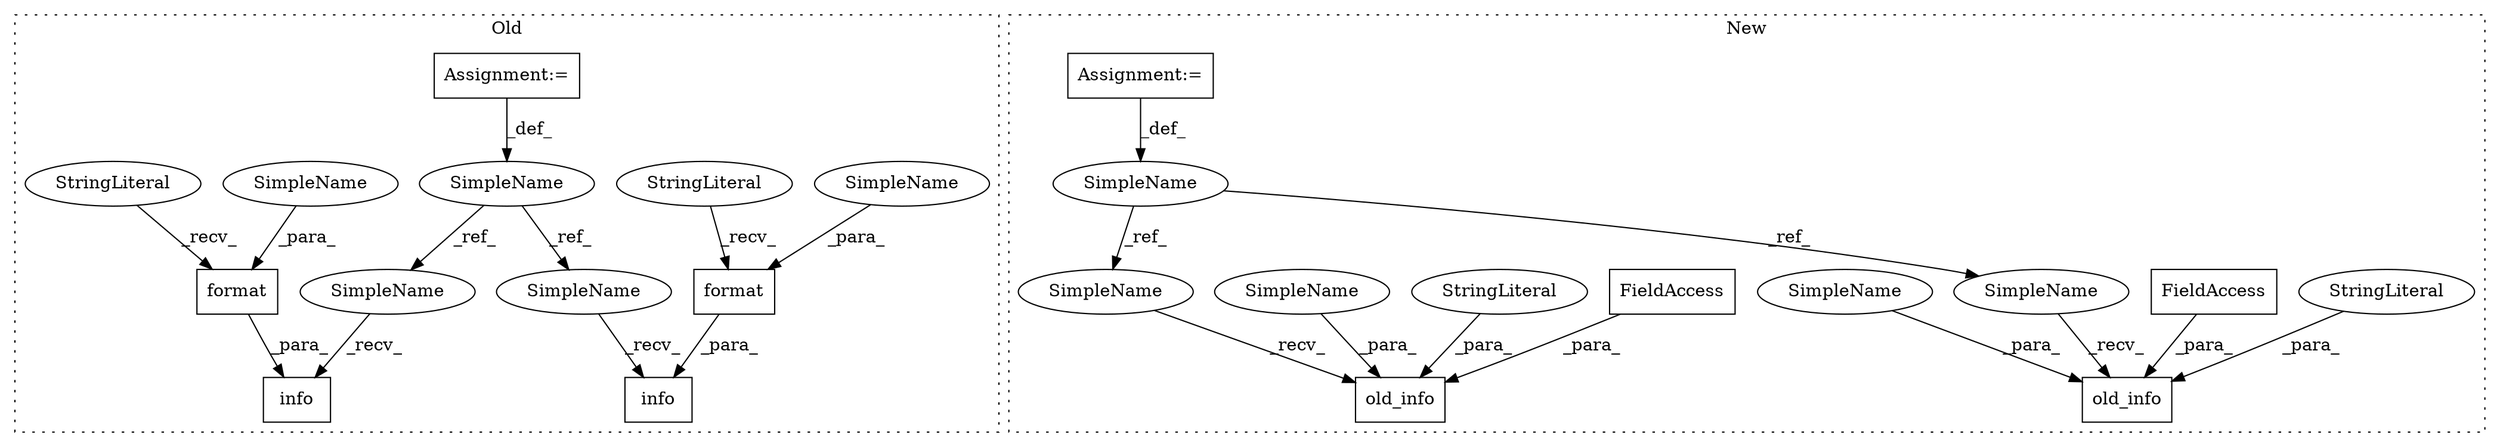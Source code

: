 digraph G {
subgraph cluster0 {
1 [label="format" a="32" s="10185,10227" l="7,1" shape="box"];
3 [label="StringLiteral" a="45" s="10053" l="131" shape="ellipse"];
6 [label="info" a="32" s="10048,10228" l="5,1" shape="box"];
8 [label="Assignment:=" a="7" s="9430" l="6" shape="box"];
12 [label="SimpleName" a="42" s="9430" l="6" shape="ellipse"];
13 [label="info" a="32" s="9718,9895" l="5,1" shape="box"];
14 [label="format" a="32" s="9852,9894" l="7,1" shape="box"];
15 [label="StringLiteral" a="45" s="9723" l="128" shape="ellipse"];
17 [label="SimpleName" a="42" s="10221" l="6" shape="ellipse"];
18 [label="SimpleName" a="42" s="9888" l="6" shape="ellipse"];
23 [label="SimpleName" a="42" s="9711" l="6" shape="ellipse"];
24 [label="SimpleName" a="42" s="10041" l="6" shape="ellipse"];
label = "Old";
style="dotted";
}
subgraph cluster1 {
2 [label="old_info" a="32" s="15490,15670" l="9,1" shape="box"];
4 [label="StringLiteral" a="45" s="15506" l="128" shape="ellipse"];
5 [label="FieldAccess" a="22" s="15499" l="6" shape="box"];
7 [label="Assignment:=" a="7" s="15120" l="10" shape="box"];
9 [label="SimpleName" a="42" s="15120" l="10" shape="ellipse"];
10 [label="old_info" a="32" s="15860,16043" l="9,1" shape="box"];
11 [label="FieldAccess" a="22" s="15869" l="6" shape="box"];
16 [label="StringLiteral" a="45" s="15876" l="131" shape="ellipse"];
19 [label="SimpleName" a="42" s="15849" l="10" shape="ellipse"];
20 [label="SimpleName" a="42" s="15479" l="10" shape="ellipse"];
21 [label="SimpleName" a="42" s="15664" l="6" shape="ellipse"];
22 [label="SimpleName" a="42" s="16037" l="6" shape="ellipse"];
label = "New";
style="dotted";
}
1 -> 6 [label="_para_"];
3 -> 1 [label="_recv_"];
4 -> 2 [label="_para_"];
5 -> 2 [label="_para_"];
7 -> 9 [label="_def_"];
8 -> 12 [label="_def_"];
9 -> 19 [label="_ref_"];
9 -> 20 [label="_ref_"];
11 -> 10 [label="_para_"];
12 -> 24 [label="_ref_"];
12 -> 23 [label="_ref_"];
14 -> 13 [label="_para_"];
15 -> 14 [label="_recv_"];
16 -> 10 [label="_para_"];
17 -> 1 [label="_para_"];
18 -> 14 [label="_para_"];
19 -> 10 [label="_recv_"];
20 -> 2 [label="_recv_"];
21 -> 2 [label="_para_"];
22 -> 10 [label="_para_"];
23 -> 13 [label="_recv_"];
24 -> 6 [label="_recv_"];
}